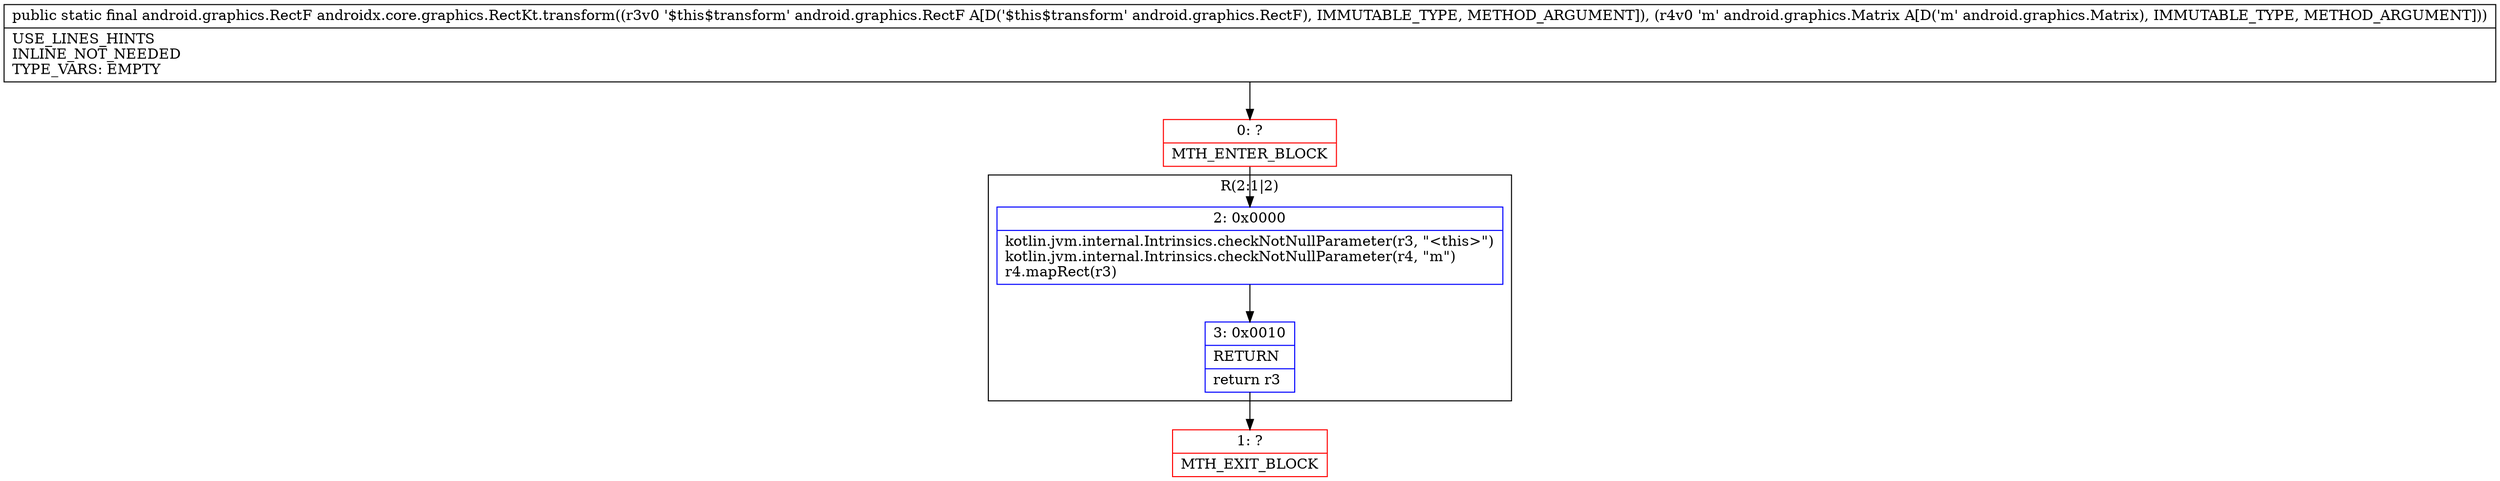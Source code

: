 digraph "CFG forandroidx.core.graphics.RectKt.transform(Landroid\/graphics\/RectF;Landroid\/graphics\/Matrix;)Landroid\/graphics\/RectF;" {
subgraph cluster_Region_1495013024 {
label = "R(2:1|2)";
node [shape=record,color=blue];
Node_2 [shape=record,label="{2\:\ 0x0000|kotlin.jvm.internal.Intrinsics.checkNotNullParameter(r3, \"\<this\>\")\lkotlin.jvm.internal.Intrinsics.checkNotNullParameter(r4, \"m\")\lr4.mapRect(r3)\l}"];
Node_3 [shape=record,label="{3\:\ 0x0010|RETURN\l|return r3\l}"];
}
Node_0 [shape=record,color=red,label="{0\:\ ?|MTH_ENTER_BLOCK\l}"];
Node_1 [shape=record,color=red,label="{1\:\ ?|MTH_EXIT_BLOCK\l}"];
MethodNode[shape=record,label="{public static final android.graphics.RectF androidx.core.graphics.RectKt.transform((r3v0 '$this$transform' android.graphics.RectF A[D('$this$transform' android.graphics.RectF), IMMUTABLE_TYPE, METHOD_ARGUMENT]), (r4v0 'm' android.graphics.Matrix A[D('m' android.graphics.Matrix), IMMUTABLE_TYPE, METHOD_ARGUMENT]))  | USE_LINES_HINTS\lINLINE_NOT_NEEDED\lTYPE_VARS: EMPTY\l}"];
MethodNode -> Node_0;Node_2 -> Node_3;
Node_3 -> Node_1;
Node_0 -> Node_2;
}

